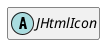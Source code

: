 @startuml
set namespaceSeparator \\
hide members
hide << alias >> circle

abstract class JHtmlIcon
@enduml
